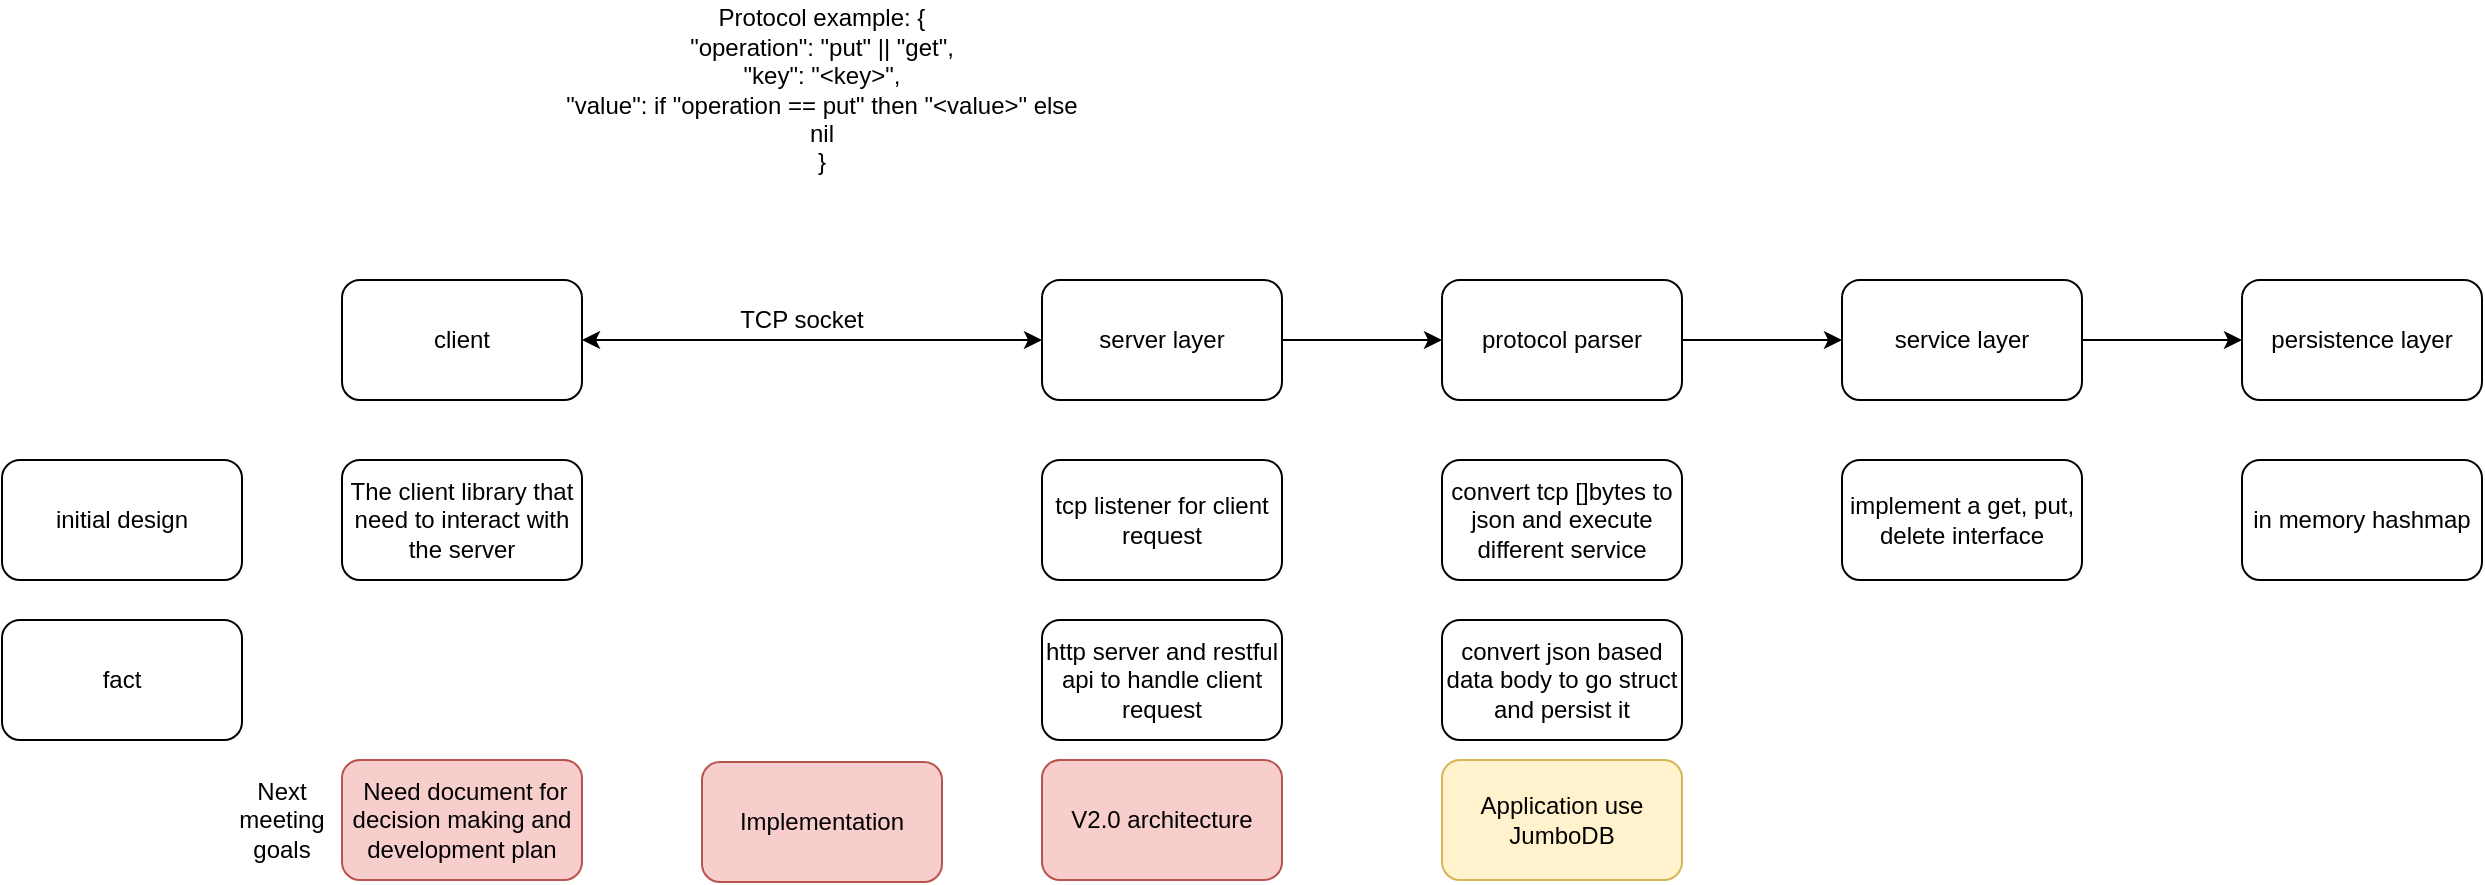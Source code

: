 <mxfile version="15.5.0" type="device"><diagram id="QRhWEvUu8ee4yYR47ZFh" name="Page-1"><mxGraphModel dx="2016" dy="665" grid="1" gridSize="10" guides="1" tooltips="1" connect="1" arrows="1" fold="1" page="1" pageScale="1" pageWidth="850" pageHeight="1100" math="0" shadow="0"><root><mxCell id="0"/><mxCell id="1" parent="0"/><mxCell id="Ltr51rKJP0J_L518qZBO-1" value="client" style="rounded=1;whiteSpace=wrap;html=1;" parent="1" vertex="1"><mxGeometry x="50" y="270" width="120" height="60" as="geometry"/></mxCell><mxCell id="Ltr51rKJP0J_L518qZBO-2" value="" style="endArrow=classic;startArrow=classic;html=1;exitX=1;exitY=0.5;exitDx=0;exitDy=0;entryX=0;entryY=0.5;entryDx=0;entryDy=0;" parent="1" source="Ltr51rKJP0J_L518qZBO-1" target="Ltr51rKJP0J_L518qZBO-3" edge="1"><mxGeometry width="50" height="50" relative="1" as="geometry"><mxPoint x="270" y="310" as="sourcePoint"/><mxPoint x="320" y="300" as="targetPoint"/></mxGeometry></mxCell><mxCell id="Ltr51rKJP0J_L518qZBO-8" value="" style="edgeStyle=orthogonalEdgeStyle;rounded=0;orthogonalLoop=1;jettySize=auto;html=1;" parent="1" source="Ltr51rKJP0J_L518qZBO-3" target="Ltr51rKJP0J_L518qZBO-7" edge="1"><mxGeometry relative="1" as="geometry"/></mxCell><mxCell id="Ltr51rKJP0J_L518qZBO-3" value="server layer" style="rounded=1;whiteSpace=wrap;html=1;" parent="1" vertex="1"><mxGeometry x="400" y="270" width="120" height="60" as="geometry"/></mxCell><mxCell id="Ltr51rKJP0J_L518qZBO-4" value="TCP socket" style="text;html=1;strokeColor=none;fillColor=none;align=center;verticalAlign=middle;whiteSpace=wrap;rounded=0;" parent="1" vertex="1"><mxGeometry x="240" y="280" width="80" height="20" as="geometry"/></mxCell><mxCell id="Ltr51rKJP0J_L518qZBO-5" value="Protocol example: {&lt;br&gt;&quot;operation&quot;: &quot;put&quot; || &quot;get&quot;,&lt;br&gt;&quot;key&quot;: &quot;&amp;lt;key&amp;gt;&quot;,&lt;br&gt;&quot;value&quot;: if &quot;operation == put&quot; then &quot;&amp;lt;value&amp;gt;&quot; else nil&lt;br&gt;}" style="text;html=1;strokeColor=none;fillColor=none;align=center;verticalAlign=middle;whiteSpace=wrap;rounded=0;" parent="1" vertex="1"><mxGeometry x="160" y="130" width="260" height="90" as="geometry"/></mxCell><mxCell id="Ltr51rKJP0J_L518qZBO-11" value="" style="edgeStyle=orthogonalEdgeStyle;rounded=0;orthogonalLoop=1;jettySize=auto;html=1;" parent="1" source="Ltr51rKJP0J_L518qZBO-7" target="Ltr51rKJP0J_L518qZBO-10" edge="1"><mxGeometry relative="1" as="geometry"/></mxCell><mxCell id="Ltr51rKJP0J_L518qZBO-7" value="protocol parser" style="rounded=1;whiteSpace=wrap;html=1;" parent="1" vertex="1"><mxGeometry x="600" y="270" width="120" height="60" as="geometry"/></mxCell><mxCell id="Ltr51rKJP0J_L518qZBO-13" value="" style="edgeStyle=orthogonalEdgeStyle;rounded=0;orthogonalLoop=1;jettySize=auto;html=1;" parent="1" source="Ltr51rKJP0J_L518qZBO-10" target="Ltr51rKJP0J_L518qZBO-12" edge="1"><mxGeometry relative="1" as="geometry"/></mxCell><mxCell id="Ltr51rKJP0J_L518qZBO-10" value="service layer" style="rounded=1;whiteSpace=wrap;html=1;" parent="1" vertex="1"><mxGeometry x="800" y="270" width="120" height="60" as="geometry"/></mxCell><mxCell id="Ltr51rKJP0J_L518qZBO-12" value="persistence layer" style="rounded=1;whiteSpace=wrap;html=1;" parent="1" vertex="1"><mxGeometry x="1000" y="270" width="120" height="60" as="geometry"/></mxCell><mxCell id="Ltr51rKJP0J_L518qZBO-14" value="The client library that need to interact with the server" style="rounded=1;whiteSpace=wrap;html=1;" parent="1" vertex="1"><mxGeometry x="50" y="360" width="120" height="60" as="geometry"/></mxCell><mxCell id="Ltr51rKJP0J_L518qZBO-15" value="tcp listener for client request" style="rounded=1;whiteSpace=wrap;html=1;" parent="1" vertex="1"><mxGeometry x="400" y="360" width="120" height="60" as="geometry"/></mxCell><mxCell id="Ltr51rKJP0J_L518qZBO-16" value="convert tcp []bytes to json and execute different service" style="rounded=1;whiteSpace=wrap;html=1;" parent="1" vertex="1"><mxGeometry x="600" y="360" width="120" height="60" as="geometry"/></mxCell><mxCell id="Ltr51rKJP0J_L518qZBO-17" value="implement a get, put, delete interface" style="rounded=1;whiteSpace=wrap;html=1;" parent="1" vertex="1"><mxGeometry x="800" y="360" width="120" height="60" as="geometry"/></mxCell><mxCell id="Ltr51rKJP0J_L518qZBO-18" value="in memory hashmap" style="rounded=1;whiteSpace=wrap;html=1;" parent="1" vertex="1"><mxGeometry x="1000" y="360" width="120" height="60" as="geometry"/></mxCell><mxCell id="rKKlTRAquRepO-qq08aC-1" value="&amp;nbsp;Need document for decision making and development plan" style="rounded=1;whiteSpace=wrap;html=1;fillColor=#f8cecc;strokeColor=#b85450;" parent="1" vertex="1"><mxGeometry x="50" y="510" width="120" height="60" as="geometry"/></mxCell><mxCell id="rKKlTRAquRepO-qq08aC-2" value="V2.0 architecture" style="rounded=1;whiteSpace=wrap;html=1;fillColor=#f8cecc;strokeColor=#b85450;" parent="1" vertex="1"><mxGeometry x="400" y="510" width="120" height="60" as="geometry"/></mxCell><mxCell id="rKKlTRAquRepO-qq08aC-3" value="Implementation" style="rounded=1;whiteSpace=wrap;html=1;fillColor=#f8cecc;strokeColor=#b85450;" parent="1" vertex="1"><mxGeometry x="230" y="511" width="120" height="60" as="geometry"/></mxCell><mxCell id="rKKlTRAquRepO-qq08aC-4" value="Application use JumboDB" style="rounded=1;whiteSpace=wrap;html=1;fillColor=#fff2cc;strokeColor=#d6b656;" parent="1" vertex="1"><mxGeometry x="600" y="510" width="120" height="60" as="geometry"/></mxCell><mxCell id="rKKlTRAquRepO-qq08aC-5" value="Next meeting goals" style="text;html=1;strokeColor=none;fillColor=none;align=center;verticalAlign=middle;whiteSpace=wrap;rounded=0;" parent="1" vertex="1"><mxGeometry y="530" width="40" height="20" as="geometry"/></mxCell><mxCell id="tC20WEipX_K0i1m9xApz-1" value="initial design" style="rounded=1;whiteSpace=wrap;html=1;" vertex="1" parent="1"><mxGeometry x="-120" y="360" width="120" height="60" as="geometry"/></mxCell><mxCell id="tC20WEipX_K0i1m9xApz-2" value="fact" style="rounded=1;whiteSpace=wrap;html=1;" vertex="1" parent="1"><mxGeometry x="-120" y="440" width="120" height="60" as="geometry"/></mxCell><mxCell id="tC20WEipX_K0i1m9xApz-3" value="http server and restful api to handle client request" style="rounded=1;whiteSpace=wrap;html=1;" vertex="1" parent="1"><mxGeometry x="400" y="440" width="120" height="60" as="geometry"/></mxCell><mxCell id="tC20WEipX_K0i1m9xApz-4" value="convert json based data body to go struct and persist it" style="rounded=1;whiteSpace=wrap;html=1;" vertex="1" parent="1"><mxGeometry x="600" y="440" width="120" height="60" as="geometry"/></mxCell></root></mxGraphModel></diagram></mxfile>